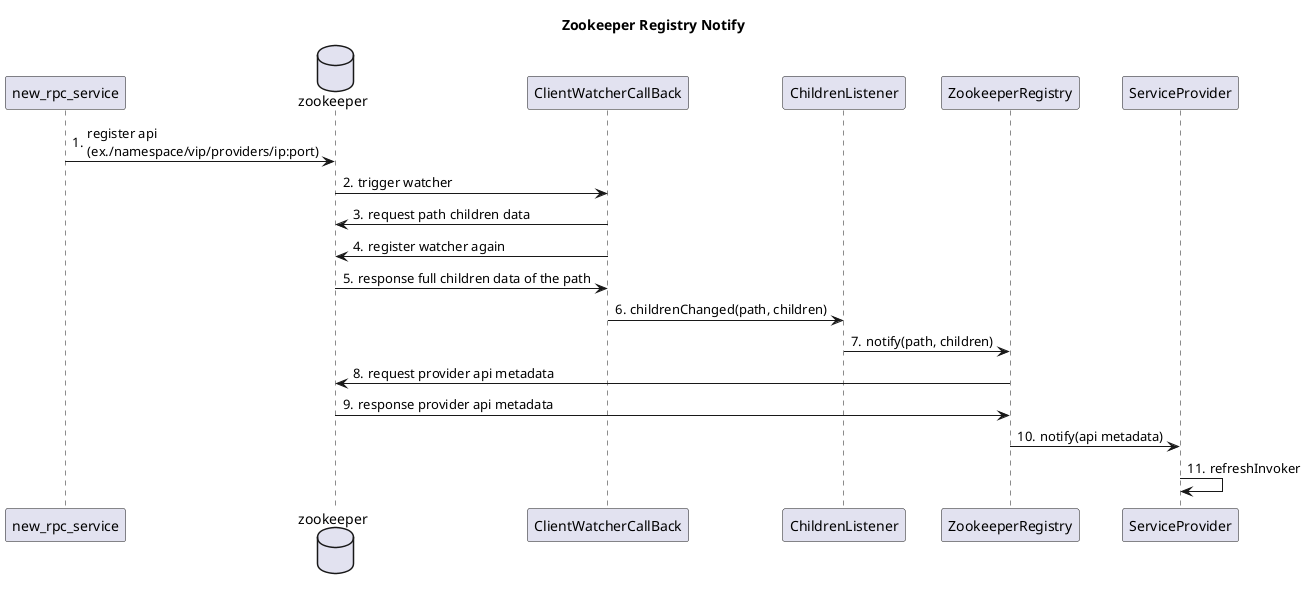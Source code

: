 @startuml

title Zookeeper Registry Notify

autonumber "."

participant new_rpc_service
database zookeeper
participant ClientWatcherCallBack
participant ChildrenListener
participant ZookeeperRegistry
participant ServiceProvider

new_rpc_service -> zookeeper: register api\n(ex./namespace/vip/providers/ip:port)
zookeeper -> ClientWatcherCallBack: trigger watcher
ClientWatcherCallBack -> zookeeper: request path children data
ClientWatcherCallBack -> zookeeper: register watcher again
zookeeper -> ClientWatcherCallBack: response full children data of the path
ClientWatcherCallBack -> ChildrenListener: childrenChanged(path, children)
ChildrenListener -> ZookeeperRegistry: notify(path, children)
ZookeeperRegistry -> zookeeper: request provider api metadata
zookeeper -> ZookeeperRegistry: response provider api metadata
ZookeeperRegistry -> ServiceProvider: notify(api metadata)
ServiceProvider -> ServiceProvider: refreshInvoker

@enduml